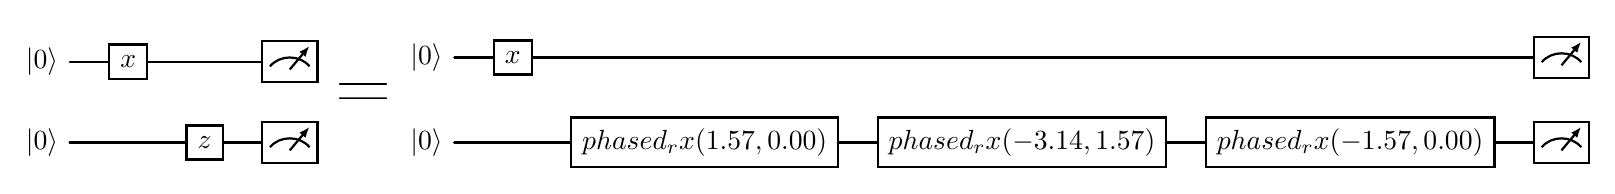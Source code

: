 \documentclass[border=6pt]{standalone}
\usepackage[utf8]{inputenc}
\usepackage[T1]{fontenc}
\usepackage{tikz}
\usetikzlibrary{quantikz2}
\begin{document}\begin{quantikz}
	\lstick{\ket{0}}	&	\gate{x}	&	\qw	&	\meter{}\\
	\lstick{\ket{0}}	&	\qw	&	\gate{z}	&	\meter{}
\end{quantikz}
{\Huge{\textbf{=}}}
\begin{quantikz}
	\lstick{\ket{0}}	&	\gate{x}	&	\qw	&	\qw	&	\qw	&	\meter{}\\
	\lstick{\ket{0}}	&	\qw	&	\gate{phased_rx(1.57 , 0.00)}	&	\gate{phased_rx(-3.14 , 1.57)}	&	\gate{phased_rx(-1.57 , 0.00)}	&	\meter{}
\end{quantikz}
\end{document}